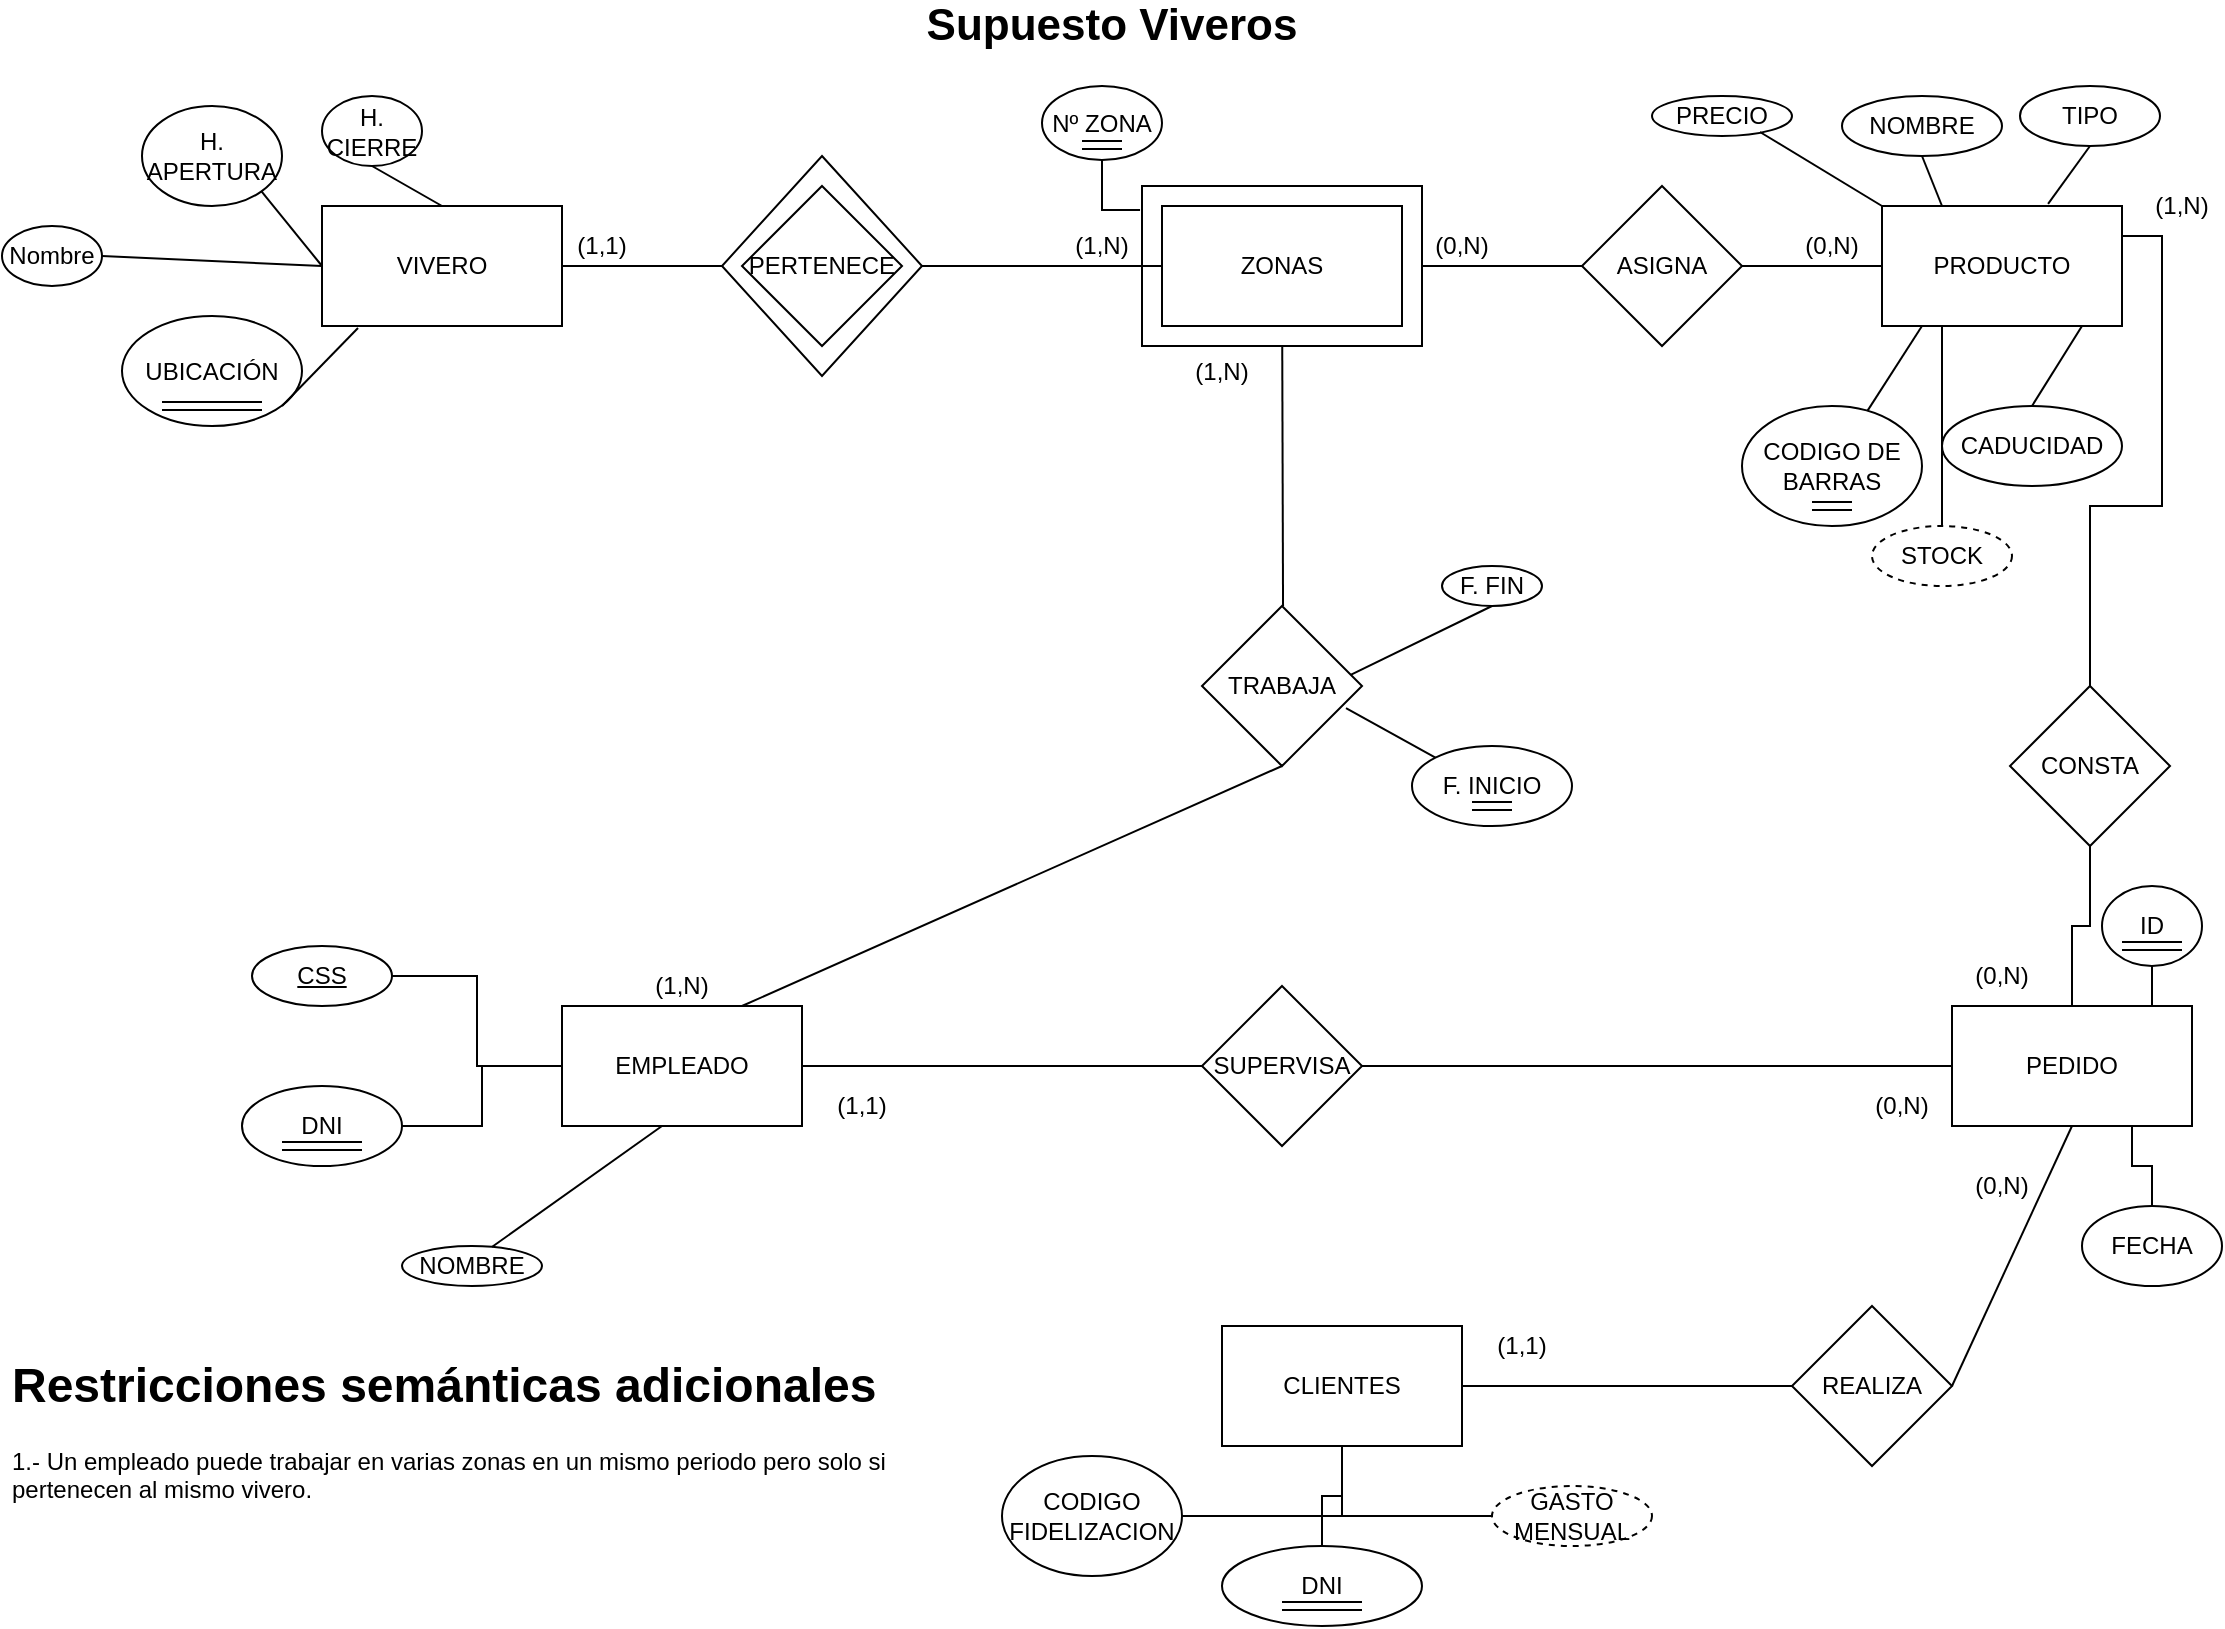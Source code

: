 <mxfile version="13.8.3" type="google"><diagram id="yl0JXAjH8LksOiwibQtm" name="Page-1"><mxGraphModel dx="1408" dy="882" grid="1" gridSize="10" guides="1" tooltips="1" connect="1" arrows="1" fold="1" page="1" pageScale="1" pageWidth="1169" pageHeight="827" math="0" shadow="0"><root><mxCell id="0"/><mxCell id="1" parent="0"/><mxCell id="kMLNJlAFrvUroRNh8tkf-45" value="" style="rounded=0;whiteSpace=wrap;html=1;" vertex="1" parent="1"><mxGeometry x="600" y="100" width="140" height="80" as="geometry"/></mxCell><mxCell id="kMLNJlAFrvUroRNh8tkf-9" value="" style="rhombus;whiteSpace=wrap;html=1;" vertex="1" parent="1"><mxGeometry x="390" y="85" width="100" height="110" as="geometry"/></mxCell><mxCell id="kMLNJlAFrvUroRNh8tkf-102" value="" style="edgeStyle=orthogonalEdgeStyle;rounded=0;orthogonalLoop=1;jettySize=auto;html=1;startFill=0;endArrow=none;endFill=0;exitX=0;exitY=0.5;exitDx=0;exitDy=0;" edge="1" parent="1" source="kMLNJlAFrvUroRNh8tkf-97" target="kMLNJlAFrvUroRNh8tkf-99"><mxGeometry relative="1" as="geometry"/></mxCell><mxCell id="kMLNJlAFrvUroRNh8tkf-1" value="CLIENTES" style="rounded=0;whiteSpace=wrap;html=1;" vertex="1" parent="1"><mxGeometry x="640" y="670" width="120" height="60" as="geometry"/></mxCell><mxCell id="kMLNJlAFrvUroRNh8tkf-2" value="ZONAS" style="rounded=0;whiteSpace=wrap;html=1;" vertex="1" parent="1"><mxGeometry x="610" y="110" width="120" height="60" as="geometry"/></mxCell><mxCell id="kMLNJlAFrvUroRNh8tkf-3" value="VIVERO&lt;br&gt;" style="rounded=0;whiteSpace=wrap;html=1;" vertex="1" parent="1"><mxGeometry x="190" y="110" width="120" height="60" as="geometry"/></mxCell><mxCell id="kMLNJlAFrvUroRNh8tkf-95" value="" style="edgeStyle=orthogonalEdgeStyle;rounded=0;orthogonalLoop=1;jettySize=auto;html=1;startFill=0;endArrow=none;endFill=0;" edge="1" parent="1" source="kMLNJlAFrvUroRNh8tkf-5" target="kMLNJlAFrvUroRNh8tkf-79"><mxGeometry relative="1" as="geometry"/></mxCell><mxCell id="kMLNJlAFrvUroRNh8tkf-5" value="EMPLEADO" style="rounded=0;whiteSpace=wrap;html=1;" vertex="1" parent="1"><mxGeometry x="310" y="510" width="120" height="60" as="geometry"/></mxCell><mxCell id="kMLNJlAFrvUroRNh8tkf-6" value="PRODUCTO" style="rounded=0;whiteSpace=wrap;html=1;" vertex="1" parent="1"><mxGeometry x="970" y="110" width="120" height="60" as="geometry"/></mxCell><mxCell id="kMLNJlAFrvUroRNh8tkf-8" value="PERTENECE" style="rhombus;whiteSpace=wrap;html=1;" vertex="1" parent="1"><mxGeometry x="400" y="100" width="80" height="80" as="geometry"/></mxCell><mxCell id="kMLNJlAFrvUroRNh8tkf-20" value="" style="endArrow=none;html=1;entryX=0;entryY=0.5;entryDx=0;entryDy=0;" edge="1" parent="1" source="kMLNJlAFrvUroRNh8tkf-3" target="kMLNJlAFrvUroRNh8tkf-9"><mxGeometry width="50" height="50" relative="1" as="geometry"><mxPoint x="400" y="140" as="sourcePoint"/><mxPoint x="510" y="150" as="targetPoint"/></mxGeometry></mxCell><mxCell id="kMLNJlAFrvUroRNh8tkf-21" value="" style="endArrow=none;html=1;exitX=1;exitY=0.5;exitDx=0;exitDy=0;entryX=0;entryY=0.5;entryDx=0;entryDy=0;" edge="1" parent="1" source="kMLNJlAFrvUroRNh8tkf-9" target="kMLNJlAFrvUroRNh8tkf-2"><mxGeometry width="50" height="50" relative="1" as="geometry"><mxPoint x="560" y="170" as="sourcePoint"/><mxPoint x="610" y="120" as="targetPoint"/></mxGeometry></mxCell><mxCell id="kMLNJlAFrvUroRNh8tkf-23" value="(1,N)" style="text;html=1;strokeColor=none;fillColor=none;align=center;verticalAlign=middle;whiteSpace=wrap;rounded=0;" vertex="1" parent="1"><mxGeometry x="560" y="120" width="40" height="20" as="geometry"/></mxCell><mxCell id="kMLNJlAFrvUroRNh8tkf-25" value="(1,1)" style="text;html=1;strokeColor=none;fillColor=none;align=center;verticalAlign=middle;whiteSpace=wrap;rounded=0;" vertex="1" parent="1"><mxGeometry x="310" y="120" width="40" height="20" as="geometry"/></mxCell><mxCell id="kMLNJlAFrvUroRNh8tkf-26" value="Nombre&lt;br&gt;" style="ellipse;whiteSpace=wrap;html=1;" vertex="1" parent="1"><mxGeometry x="30" y="120" width="50" height="30" as="geometry"/></mxCell><mxCell id="kMLNJlAFrvUroRNh8tkf-27" value="UBICACIÓN" style="ellipse;whiteSpace=wrap;html=1;" vertex="1" parent="1"><mxGeometry x="90" y="165" width="90" height="55" as="geometry"/></mxCell><mxCell id="kMLNJlAFrvUroRNh8tkf-28" value="H. CIERRE" style="ellipse;whiteSpace=wrap;html=1;" vertex="1" parent="1"><mxGeometry x="190" y="55" width="50" height="35" as="geometry"/></mxCell><mxCell id="kMLNJlAFrvUroRNh8tkf-29" value="H. APERTURA&lt;br&gt;" style="ellipse;whiteSpace=wrap;html=1;" vertex="1" parent="1"><mxGeometry x="100" y="60" width="70" height="50" as="geometry"/></mxCell><mxCell id="kMLNJlAFrvUroRNh8tkf-34" value="" style="endArrow=none;html=1;entryX=0.5;entryY=1;entryDx=0;entryDy=0;exitX=0.5;exitY=0;exitDx=0;exitDy=0;" edge="1" parent="1" source="kMLNJlAFrvUroRNh8tkf-3" target="kMLNJlAFrvUroRNh8tkf-28"><mxGeometry width="50" height="50" relative="1" as="geometry"><mxPoint x="210" y="130" as="sourcePoint"/><mxPoint x="260" y="80" as="targetPoint"/></mxGeometry></mxCell><mxCell id="kMLNJlAFrvUroRNh8tkf-35" value="" style="endArrow=none;html=1;entryX=1;entryY=1;entryDx=0;entryDy=0;exitX=0;exitY=0.5;exitDx=0;exitDy=0;" edge="1" parent="1" source="kMLNJlAFrvUroRNh8tkf-3" target="kMLNJlAFrvUroRNh8tkf-29"><mxGeometry width="50" height="50" relative="1" as="geometry"><mxPoint x="150" y="150" as="sourcePoint"/><mxPoint x="200" y="100" as="targetPoint"/></mxGeometry></mxCell><mxCell id="kMLNJlAFrvUroRNh8tkf-36" value="" style="endArrow=none;html=1;entryX=0.15;entryY=1.017;entryDx=0;entryDy=0;entryPerimeter=0;" edge="1" parent="1" target="kMLNJlAFrvUroRNh8tkf-3"><mxGeometry width="50" height="50" relative="1" as="geometry"><mxPoint x="170" y="210" as="sourcePoint"/><mxPoint x="200" y="180" as="targetPoint"/></mxGeometry></mxCell><mxCell id="kMLNJlAFrvUroRNh8tkf-37" value="" style="endArrow=none;html=1;exitX=1;exitY=0.5;exitDx=0;exitDy=0;entryX=0;entryY=0.5;entryDx=0;entryDy=0;" edge="1" parent="1" source="kMLNJlAFrvUroRNh8tkf-26" target="kMLNJlAFrvUroRNh8tkf-3"><mxGeometry width="50" height="50" relative="1" as="geometry"><mxPoint x="90" y="170" as="sourcePoint"/><mxPoint x="140" y="120" as="targetPoint"/></mxGeometry></mxCell><mxCell id="kMLNJlAFrvUroRNh8tkf-40" value="" style="shape=link;html=1;width=-4;" edge="1" parent="1"><mxGeometry width="100" relative="1" as="geometry"><mxPoint x="110" y="210" as="sourcePoint"/><mxPoint x="160" y="210" as="targetPoint"/></mxGeometry></mxCell><mxCell id="kMLNJlAFrvUroRNh8tkf-46" value="ASIGNA" style="rhombus;whiteSpace=wrap;html=1;" vertex="1" parent="1"><mxGeometry x="820" y="100" width="80" height="80" as="geometry"/></mxCell><mxCell id="kMLNJlAFrvUroRNh8tkf-52" value="" style="endArrow=none;html=1;exitX=1;exitY=0.5;exitDx=0;exitDy=0;entryX=0;entryY=0.5;entryDx=0;entryDy=0;" edge="1" parent="1" source="kMLNJlAFrvUroRNh8tkf-45"><mxGeometry width="50" height="50" relative="1" as="geometry"><mxPoint x="760" y="160" as="sourcePoint"/><mxPoint x="820" y="140" as="targetPoint"/></mxGeometry></mxCell><mxCell id="kMLNJlAFrvUroRNh8tkf-53" value="" style="endArrow=none;html=1;exitX=1;exitY=0.5;exitDx=0;exitDy=0;" edge="1" parent="1" source="kMLNJlAFrvUroRNh8tkf-46" target="kMLNJlAFrvUroRNh8tkf-6"><mxGeometry width="50" height="50" relative="1" as="geometry"><mxPoint x="910" y="160" as="sourcePoint"/><mxPoint x="960" y="110" as="targetPoint"/></mxGeometry></mxCell><mxCell id="kMLNJlAFrvUroRNh8tkf-54" value="TIPO" style="ellipse;whiteSpace=wrap;html=1;" vertex="1" parent="1"><mxGeometry x="1039" y="50" width="70" height="30" as="geometry"/></mxCell><mxCell id="kMLNJlAFrvUroRNh8tkf-55" value="CADUCIDAD" style="ellipse;whiteSpace=wrap;html=1;" vertex="1" parent="1"><mxGeometry x="1000" y="210" width="90" height="40" as="geometry"/></mxCell><mxCell id="kMLNJlAFrvUroRNh8tkf-57" value="CODIGO DE BARRAS" style="ellipse;whiteSpace=wrap;html=1;" vertex="1" parent="1"><mxGeometry x="900" y="210" width="90" height="60" as="geometry"/></mxCell><mxCell id="kMLNJlAFrvUroRNh8tkf-58" value="NOMBRE" style="ellipse;whiteSpace=wrap;html=1;" vertex="1" parent="1"><mxGeometry x="950" y="55" width="80" height="30" as="geometry"/></mxCell><mxCell id="kMLNJlAFrvUroRNh8tkf-60" value="" style="endArrow=none;html=1;" edge="1" parent="1" source="kMLNJlAFrvUroRNh8tkf-57"><mxGeometry width="50" height="50" relative="1" as="geometry"><mxPoint x="960" y="200" as="sourcePoint"/><mxPoint x="990" y="170" as="targetPoint"/></mxGeometry></mxCell><mxCell id="kMLNJlAFrvUroRNh8tkf-61" value="" style="endArrow=none;html=1;exitX=0.5;exitY=0;exitDx=0;exitDy=0;" edge="1" parent="1" source="kMLNJlAFrvUroRNh8tkf-55"><mxGeometry width="50" height="50" relative="1" as="geometry"><mxPoint x="1020" y="220" as="sourcePoint"/><mxPoint x="1070" y="170" as="targetPoint"/></mxGeometry></mxCell><mxCell id="kMLNJlAFrvUroRNh8tkf-62" value="" style="endArrow=none;html=1;exitX=0.25;exitY=0;exitDx=0;exitDy=0;entryX=0.5;entryY=1;entryDx=0;entryDy=0;" edge="1" parent="1" source="kMLNJlAFrvUroRNh8tkf-6" target="kMLNJlAFrvUroRNh8tkf-58"><mxGeometry width="50" height="50" relative="1" as="geometry"><mxPoint x="980" y="120" as="sourcePoint"/><mxPoint x="1030" y="70" as="targetPoint"/></mxGeometry></mxCell><mxCell id="kMLNJlAFrvUroRNh8tkf-63" value="" style="endArrow=none;html=1;exitX=0.692;exitY=-0.017;exitDx=0;exitDy=0;exitPerimeter=0;entryX=0.5;entryY=1;entryDx=0;entryDy=0;" edge="1" parent="1" source="kMLNJlAFrvUroRNh8tkf-6" target="kMLNJlAFrvUroRNh8tkf-54"><mxGeometry width="50" height="50" relative="1" as="geometry"><mxPoint x="1040" y="110" as="sourcePoint"/><mxPoint x="1080" y="90" as="targetPoint"/></mxGeometry></mxCell><mxCell id="kMLNJlAFrvUroRNh8tkf-64" value="(0,N)" style="text;html=1;strokeColor=none;fillColor=none;align=center;verticalAlign=middle;whiteSpace=wrap;rounded=0;" vertex="1" parent="1"><mxGeometry x="740" y="120" width="40" height="20" as="geometry"/></mxCell><mxCell id="kMLNJlAFrvUroRNh8tkf-65" value="(0,N)" style="text;html=1;strokeColor=none;fillColor=none;align=center;verticalAlign=middle;whiteSpace=wrap;rounded=0;" vertex="1" parent="1"><mxGeometry x="925" y="120" width="40" height="20" as="geometry"/></mxCell><mxCell id="kMLNJlAFrvUroRNh8tkf-66" value="" style="endArrow=none;html=1;exitX=0.421;exitY=0;exitDx=0;exitDy=0;exitPerimeter=0;" edge="1" parent="1" target="kMLNJlAFrvUroRNh8tkf-45"><mxGeometry width="50" height="50" relative="1" as="geometry"><mxPoint x="670.52" y="310" as="sourcePoint"/><mxPoint x="710" y="210" as="targetPoint"/></mxGeometry></mxCell><mxCell id="kMLNJlAFrvUroRNh8tkf-67" value="PRECIO" style="ellipse;whiteSpace=wrap;html=1;" vertex="1" parent="1"><mxGeometry x="855" y="55" width="70" height="20" as="geometry"/></mxCell><mxCell id="kMLNJlAFrvUroRNh8tkf-68" value="" style="endArrow=none;html=1;exitX=0;exitY=0;exitDx=0;exitDy=0;entryX=0.771;entryY=0.9;entryDx=0;entryDy=0;entryPerimeter=0;" edge="1" parent="1" source="kMLNJlAFrvUroRNh8tkf-6" target="kMLNJlAFrvUroRNh8tkf-67"><mxGeometry width="50" height="50" relative="1" as="geometry"><mxPoint x="900" y="130" as="sourcePoint"/><mxPoint x="950" y="80" as="targetPoint"/></mxGeometry></mxCell><mxCell id="kMLNJlAFrvUroRNh8tkf-69" value="F. FIN&lt;br&gt;" style="ellipse;whiteSpace=wrap;html=1;" vertex="1" parent="1"><mxGeometry x="750" y="290" width="50" height="20" as="geometry"/></mxCell><mxCell id="kMLNJlAFrvUroRNh8tkf-70" value="F. INICIO" style="ellipse;whiteSpace=wrap;html=1;" vertex="1" parent="1"><mxGeometry x="735" y="380" width="80" height="40" as="geometry"/></mxCell><mxCell id="kMLNJlAFrvUroRNh8tkf-71" value="" style="endArrow=none;html=1;exitX=0;exitY=0;exitDx=0;exitDy=0;entryX=0.9;entryY=0.638;entryDx=0;entryDy=0;entryPerimeter=0;" edge="1" parent="1" source="kMLNJlAFrvUroRNh8tkf-70" target="kMLNJlAFrvUroRNh8tkf-74"><mxGeometry width="50" height="50" relative="1" as="geometry"><mxPoint x="670" y="410" as="sourcePoint"/><mxPoint x="710" y="370" as="targetPoint"/></mxGeometry></mxCell><mxCell id="kMLNJlAFrvUroRNh8tkf-72" value="" style="endArrow=none;html=1;exitX=0.913;exitY=0.438;exitDx=0;exitDy=0;entryX=0.5;entryY=1;entryDx=0;entryDy=0;exitPerimeter=0;" edge="1" parent="1" source="kMLNJlAFrvUroRNh8tkf-74" target="kMLNJlAFrvUroRNh8tkf-69"><mxGeometry width="50" height="50" relative="1" as="geometry"><mxPoint x="740" y="340" as="sourcePoint"/><mxPoint x="800" y="300" as="targetPoint"/></mxGeometry></mxCell><mxCell id="kMLNJlAFrvUroRNh8tkf-74" value="TRABAJA" style="rhombus;whiteSpace=wrap;html=1;" vertex="1" parent="1"><mxGeometry x="630" y="310" width="80" height="80" as="geometry"/></mxCell><mxCell id="kMLNJlAFrvUroRNh8tkf-75" value="" style="endArrow=none;html=1;entryX=0.5;entryY=1;entryDx=0;entryDy=0;exitX=0.75;exitY=0;exitDx=0;exitDy=0;" edge="1" parent="1" source="kMLNJlAFrvUroRNh8tkf-5" target="kMLNJlAFrvUroRNh8tkf-74"><mxGeometry width="50" height="50" relative="1" as="geometry"><mxPoint x="720" y="500" as="sourcePoint"/><mxPoint x="740" y="410" as="targetPoint"/></mxGeometry></mxCell><mxCell id="kMLNJlAFrvUroRNh8tkf-76" value="(1,N)" style="text;html=1;strokeColor=none;fillColor=none;align=center;verticalAlign=middle;whiteSpace=wrap;rounded=0;" vertex="1" parent="1"><mxGeometry x="350" y="490" width="40" height="20" as="geometry"/></mxCell><mxCell id="kMLNJlAFrvUroRNh8tkf-77" value="(1,N)" style="text;html=1;strokeColor=none;fillColor=none;align=center;verticalAlign=middle;whiteSpace=wrap;rounded=0;" vertex="1" parent="1"><mxGeometry x="620" y="183" width="40" height="20" as="geometry"/></mxCell><mxCell id="kMLNJlAFrvUroRNh8tkf-96" value="" style="edgeStyle=orthogonalEdgeStyle;rounded=0;orthogonalLoop=1;jettySize=auto;html=1;startFill=0;endArrow=none;endFill=0;" edge="1" parent="1" source="kMLNJlAFrvUroRNh8tkf-78" target="kMLNJlAFrvUroRNh8tkf-5"><mxGeometry relative="1" as="geometry"/></mxCell><mxCell id="kMLNJlAFrvUroRNh8tkf-78" value="DNI" style="ellipse;whiteSpace=wrap;html=1;" vertex="1" parent="1"><mxGeometry x="150" y="550" width="80" height="40" as="geometry"/></mxCell><mxCell id="kMLNJlAFrvUroRNh8tkf-79" value="&lt;u&gt;CSS&lt;/u&gt;" style="ellipse;whiteSpace=wrap;html=1;" vertex="1" parent="1"><mxGeometry x="155" y="480" width="70" height="30" as="geometry"/></mxCell><mxCell id="kMLNJlAFrvUroRNh8tkf-80" value="NOMBRE" style="ellipse;whiteSpace=wrap;html=1;" vertex="1" parent="1"><mxGeometry x="230" y="630" width="70" height="20" as="geometry"/></mxCell><mxCell id="kMLNJlAFrvUroRNh8tkf-81" value="" style="shape=link;html=1;" edge="1" parent="1"><mxGeometry width="100" relative="1" as="geometry"><mxPoint x="170" y="580" as="sourcePoint"/><mxPoint x="210" y="580" as="targetPoint"/></mxGeometry></mxCell><mxCell id="kMLNJlAFrvUroRNh8tkf-87" value="" style="endArrow=none;html=1;exitX=0.642;exitY=0.025;exitDx=0;exitDy=0;exitPerimeter=0;" edge="1" parent="1" source="kMLNJlAFrvUroRNh8tkf-80"><mxGeometry width="50" height="50" relative="1" as="geometry"><mxPoint x="300" y="640" as="sourcePoint"/><mxPoint x="360" y="570" as="targetPoint"/></mxGeometry></mxCell><mxCell id="kMLNJlAFrvUroRNh8tkf-94" value="" style="edgeStyle=orthogonalEdgeStyle;rounded=0;orthogonalLoop=1;jettySize=auto;html=1;startArrow=none;startFill=0;endArrow=none;endFill=0;entryX=0.25;entryY=1;entryDx=0;entryDy=0;" edge="1" parent="1" source="kMLNJlAFrvUroRNh8tkf-89" target="kMLNJlAFrvUroRNh8tkf-6"><mxGeometry relative="1" as="geometry"/></mxCell><mxCell id="kMLNJlAFrvUroRNh8tkf-89" value="STOCK" style="ellipse;whiteSpace=wrap;html=1;dashed=1;" vertex="1" parent="1"><mxGeometry x="965" y="270" width="70" height="30" as="geometry"/></mxCell><mxCell id="kMLNJlAFrvUroRNh8tkf-101" value="" style="edgeStyle=orthogonalEdgeStyle;rounded=0;orthogonalLoop=1;jettySize=auto;html=1;startFill=0;endArrow=none;endFill=0;" edge="1" parent="1" source="kMLNJlAFrvUroRNh8tkf-97" target="kMLNJlAFrvUroRNh8tkf-100"><mxGeometry relative="1" as="geometry"/></mxCell><mxCell id="kMLNJlAFrvUroRNh8tkf-97" value="PEDIDO" style="rounded=0;whiteSpace=wrap;html=1;" vertex="1" parent="1"><mxGeometry x="1005" y="510" width="120" height="60" as="geometry"/></mxCell><mxCell id="kMLNJlAFrvUroRNh8tkf-98" value="REALIZA" style="rhombus;whiteSpace=wrap;html=1;gradientColor=none;" vertex="1" parent="1"><mxGeometry x="925" y="660" width="80" height="80" as="geometry"/></mxCell><mxCell id="kMLNJlAFrvUroRNh8tkf-99" value="SUPERVISA" style="rhombus;whiteSpace=wrap;html=1;gradientColor=none;" vertex="1" parent="1"><mxGeometry x="630" y="500" width="80" height="80" as="geometry"/></mxCell><mxCell id="kMLNJlAFrvUroRNh8tkf-110" value="" style="edgeStyle=orthogonalEdgeStyle;rounded=0;orthogonalLoop=1;jettySize=auto;html=1;startFill=0;endArrow=none;endFill=0;entryX=1;entryY=0.25;entryDx=0;entryDy=0;" edge="1" parent="1" source="kMLNJlAFrvUroRNh8tkf-100" target="kMLNJlAFrvUroRNh8tkf-6"><mxGeometry relative="1" as="geometry"/></mxCell><mxCell id="kMLNJlAFrvUroRNh8tkf-100" value="CONSTA&lt;br&gt;" style="rhombus;whiteSpace=wrap;html=1;gradientColor=none;" vertex="1" parent="1"><mxGeometry x="1034" y="350" width="80" height="80" as="geometry"/></mxCell><mxCell id="kMLNJlAFrvUroRNh8tkf-105" value="" style="endArrow=none;html=1;entryX=0;entryY=0.5;entryDx=0;entryDy=0;" edge="1" parent="1" target="kMLNJlAFrvUroRNh8tkf-99"><mxGeometry width="50" height="50" relative="1" as="geometry"><mxPoint x="430" y="540" as="sourcePoint"/><mxPoint x="480" y="490" as="targetPoint"/></mxGeometry></mxCell><mxCell id="kMLNJlAFrvUroRNh8tkf-106" value="" style="endArrow=none;html=1;exitX=1;exitY=0.5;exitDx=0;exitDy=0;entryX=0;entryY=0.5;entryDx=0;entryDy=0;" edge="1" parent="1" source="kMLNJlAFrvUroRNh8tkf-1" target="kMLNJlAFrvUroRNh8tkf-98"><mxGeometry width="50" height="50" relative="1" as="geometry"><mxPoint x="770" y="730" as="sourcePoint"/><mxPoint x="820" y="680" as="targetPoint"/></mxGeometry></mxCell><mxCell id="kMLNJlAFrvUroRNh8tkf-107" value="" style="endArrow=none;html=1;exitX=1;exitY=0.5;exitDx=0;exitDy=0;entryX=0.5;entryY=1;entryDx=0;entryDy=0;" edge="1" parent="1" source="kMLNJlAFrvUroRNh8tkf-98" target="kMLNJlAFrvUroRNh8tkf-97"><mxGeometry width="50" height="50" relative="1" as="geometry"><mxPoint x="1010" y="730" as="sourcePoint"/><mxPoint x="1060" y="680" as="targetPoint"/></mxGeometry></mxCell><mxCell id="kMLNJlAFrvUroRNh8tkf-117" style="edgeStyle=orthogonalEdgeStyle;rounded=0;orthogonalLoop=1;jettySize=auto;html=1;startFill=0;endArrow=none;endFill=0;" edge="1" parent="1" source="kMLNJlAFrvUroRNh8tkf-112" target="kMLNJlAFrvUroRNh8tkf-1"><mxGeometry relative="1" as="geometry"/></mxCell><mxCell id="kMLNJlAFrvUroRNh8tkf-112" value="CODIGO FIDELIZACION" style="ellipse;whiteSpace=wrap;html=1;gradientColor=none;" vertex="1" parent="1"><mxGeometry x="530" y="735" width="90" height="60" as="geometry"/></mxCell><mxCell id="kMLNJlAFrvUroRNh8tkf-127" style="edgeStyle=orthogonalEdgeStyle;rounded=0;orthogonalLoop=1;jettySize=auto;html=1;startFill=0;endArrow=none;endFill=0;" edge="1" parent="1" source="kMLNJlAFrvUroRNh8tkf-113" target="kMLNJlAFrvUroRNh8tkf-1"><mxGeometry relative="1" as="geometry"/></mxCell><mxCell id="kMLNJlAFrvUroRNh8tkf-113" value="DNI&lt;br&gt;" style="ellipse;whiteSpace=wrap;html=1;gradientColor=none;" vertex="1" parent="1"><mxGeometry x="640" y="780" width="100" height="40" as="geometry"/></mxCell><mxCell id="kMLNJlAFrvUroRNh8tkf-119" style="edgeStyle=orthogonalEdgeStyle;rounded=0;orthogonalLoop=1;jettySize=auto;html=1;startFill=0;endArrow=none;endFill=0;" edge="1" parent="1" source="kMLNJlAFrvUroRNh8tkf-114" target="kMLNJlAFrvUroRNh8tkf-1"><mxGeometry relative="1" as="geometry"/></mxCell><mxCell id="kMLNJlAFrvUroRNh8tkf-114" value="GASTO MENSUAL" style="ellipse;whiteSpace=wrap;html=1;gradientColor=none;dashed=1;" vertex="1" parent="1"><mxGeometry x="775" y="750" width="80" height="30" as="geometry"/></mxCell><mxCell id="kMLNJlAFrvUroRNh8tkf-115" value="" style="shape=link;html=1;startFill=0;endArrow=none;endFill=0;" edge="1" parent="1"><mxGeometry width="100" relative="1" as="geometry"><mxPoint x="670" y="810" as="sourcePoint"/><mxPoint x="710" y="810" as="targetPoint"/></mxGeometry></mxCell><mxCell id="kMLNJlAFrvUroRNh8tkf-120" value="(0,N)" style="text;html=1;strokeColor=none;fillColor=none;align=center;verticalAlign=middle;whiteSpace=wrap;rounded=0;" vertex="1" parent="1"><mxGeometry x="1010" y="590" width="40" height="20" as="geometry"/></mxCell><mxCell id="kMLNJlAFrvUroRNh8tkf-121" value="(1,1)" style="text;html=1;strokeColor=none;fillColor=none;align=center;verticalAlign=middle;whiteSpace=wrap;rounded=0;" vertex="1" parent="1"><mxGeometry x="770" y="670" width="40" height="20" as="geometry"/></mxCell><mxCell id="kMLNJlAFrvUroRNh8tkf-125" style="edgeStyle=orthogonalEdgeStyle;rounded=0;orthogonalLoop=1;jettySize=auto;html=1;entryX=0.75;entryY=1;entryDx=0;entryDy=0;startFill=0;endArrow=none;endFill=0;" edge="1" parent="1" source="kMLNJlAFrvUroRNh8tkf-122" target="kMLNJlAFrvUroRNh8tkf-97"><mxGeometry relative="1" as="geometry"><mxPoint x="1135" y="700" as="targetPoint"/></mxGeometry></mxCell><mxCell id="kMLNJlAFrvUroRNh8tkf-122" value="FECHA" style="ellipse;whiteSpace=wrap;html=1;gradientColor=none;" vertex="1" parent="1"><mxGeometry x="1070" y="610" width="70" height="40" as="geometry"/></mxCell><mxCell id="kMLNJlAFrvUroRNh8tkf-129" value="" style="edgeStyle=orthogonalEdgeStyle;rounded=0;orthogonalLoop=1;jettySize=auto;html=1;startFill=0;endArrow=none;endFill=0;" edge="1" parent="1" source="kMLNJlAFrvUroRNh8tkf-123" target="kMLNJlAFrvUroRNh8tkf-97"><mxGeometry relative="1" as="geometry"/></mxCell><mxCell id="kMLNJlAFrvUroRNh8tkf-123" value="ID" style="ellipse;whiteSpace=wrap;html=1;gradientColor=none;" vertex="1" parent="1"><mxGeometry x="1080" y="450" width="50" height="40" as="geometry"/></mxCell><mxCell id="kMLNJlAFrvUroRNh8tkf-128" value="" style="shape=link;html=1;startFill=0;endArrow=none;endFill=0;width=-4;" edge="1" parent="1"><mxGeometry width="100" relative="1" as="geometry"><mxPoint x="1090" y="480" as="sourcePoint"/><mxPoint x="1120" y="480" as="targetPoint"/></mxGeometry></mxCell><mxCell id="kMLNJlAFrvUroRNh8tkf-130" value="(1,N)" style="text;html=1;strokeColor=none;fillColor=none;align=center;verticalAlign=middle;whiteSpace=wrap;rounded=0;" vertex="1" parent="1"><mxGeometry x="1100" y="100" width="40" height="20" as="geometry"/></mxCell><mxCell id="kMLNJlAFrvUroRNh8tkf-131" value="(0,N)" style="text;html=1;strokeColor=none;fillColor=none;align=center;verticalAlign=middle;whiteSpace=wrap;rounded=0;" vertex="1" parent="1"><mxGeometry x="1010" y="485" width="40" height="20" as="geometry"/></mxCell><mxCell id="kMLNJlAFrvUroRNh8tkf-132" value="(0,N)&lt;span style=&quot;color: rgba(0 , 0 , 0 , 0) ; font-family: monospace ; font-size: 0px&quot;&gt;%3CmxGraphModel%3E%3Croot%3E%3CmxCell%20id%3D%220%22%2F%3E%3CmxCell%20id%3D%221%22%20parent%3D%220%22%2F%3E%3CmxCell%20id%3D%222%22%20value%3D%22%22%20style%3D%22rhombus%3BwhiteSpace%3Dwrap%3Bhtml%3D1%3Bdashed%3D1%3BgradientColor%3Dnone%3B%22%20vertex%3D%221%22%20parent%3D%221%22%3E%3CmxGeometry%20x%3D%22935%22%20y%3D%22560%22%20width%3D%2280%22%20height%3D%2280%22%20as%3D%22geometry%22%2F%3E%3C%2FmxCell%3E%3C%2Froot%3E%3C%2FmxGraphModel%3E&lt;/span&gt;" style="text;html=1;strokeColor=none;fillColor=none;align=center;verticalAlign=middle;whiteSpace=wrap;rounded=0;" vertex="1" parent="1"><mxGeometry x="960" y="550" width="40" height="20" as="geometry"/></mxCell><mxCell id="kMLNJlAFrvUroRNh8tkf-133" value="(1,1)" style="text;html=1;strokeColor=none;fillColor=none;align=center;verticalAlign=middle;whiteSpace=wrap;rounded=0;" vertex="1" parent="1"><mxGeometry x="440" y="550" width="40" height="20" as="geometry"/></mxCell><mxCell id="kMLNJlAFrvUroRNh8tkf-139" style="edgeStyle=orthogonalEdgeStyle;rounded=0;orthogonalLoop=1;jettySize=auto;html=1;entryX=-0.007;entryY=0.15;entryDx=0;entryDy=0;entryPerimeter=0;startFill=0;endArrow=none;endFill=0;" edge="1" parent="1" source="kMLNJlAFrvUroRNh8tkf-136" target="kMLNJlAFrvUroRNh8tkf-45"><mxGeometry relative="1" as="geometry"/></mxCell><mxCell id="kMLNJlAFrvUroRNh8tkf-136" value="Nº ZONA" style="ellipse;whiteSpace=wrap;html=1;gradientColor=none;" vertex="1" parent="1"><mxGeometry x="550" y="50" width="60" height="37" as="geometry"/></mxCell><mxCell id="kMLNJlAFrvUroRNh8tkf-137" value="" style="shape=link;html=1;startFill=0;endArrow=none;endFill=0;" edge="1" parent="1"><mxGeometry width="100" relative="1" as="geometry"><mxPoint x="570" y="79.5" as="sourcePoint"/><mxPoint x="590" y="79.5" as="targetPoint"/></mxGeometry></mxCell><mxCell id="kMLNJlAFrvUroRNh8tkf-140" value="" style="shape=link;html=1;startFill=0;endArrow=none;endFill=0;" edge="1" parent="1"><mxGeometry width="100" relative="1" as="geometry"><mxPoint x="765" y="410" as="sourcePoint"/><mxPoint x="785" y="410" as="targetPoint"/></mxGeometry></mxCell><mxCell id="kMLNJlAFrvUroRNh8tkf-141" value="" style="shape=link;html=1;startFill=0;endArrow=none;endFill=0;" edge="1" parent="1"><mxGeometry width="100" relative="1" as="geometry"><mxPoint x="935" y="260" as="sourcePoint"/><mxPoint x="955" y="260" as="targetPoint"/></mxGeometry></mxCell><mxCell id="kMLNJlAFrvUroRNh8tkf-142" value="&lt;h1&gt;Restricciones semánticas adicionales&lt;/h1&gt;&lt;p&gt;1.- Un empleado puede trabajar en varias zonas en un mismo periodo pero solo si pertenecen al mismo vivero.&lt;/p&gt;" style="text;html=1;strokeColor=none;fillColor=none;spacing=5;spacingTop=-20;whiteSpace=wrap;overflow=hidden;rounded=0;" vertex="1" parent="1"><mxGeometry x="30" y="680" width="490" height="120" as="geometry"/></mxCell><mxCell id="kMLNJlAFrvUroRNh8tkf-143" value="Supuesto Viveros" style="text;html=1;strokeColor=none;fillColor=none;align=center;verticalAlign=middle;whiteSpace=wrap;rounded=0;fontSize=22;fontStyle=1" vertex="1" parent="1"><mxGeometry x="300" y="10" width="570" height="20" as="geometry"/></mxCell></root></mxGraphModel></diagram></mxfile>